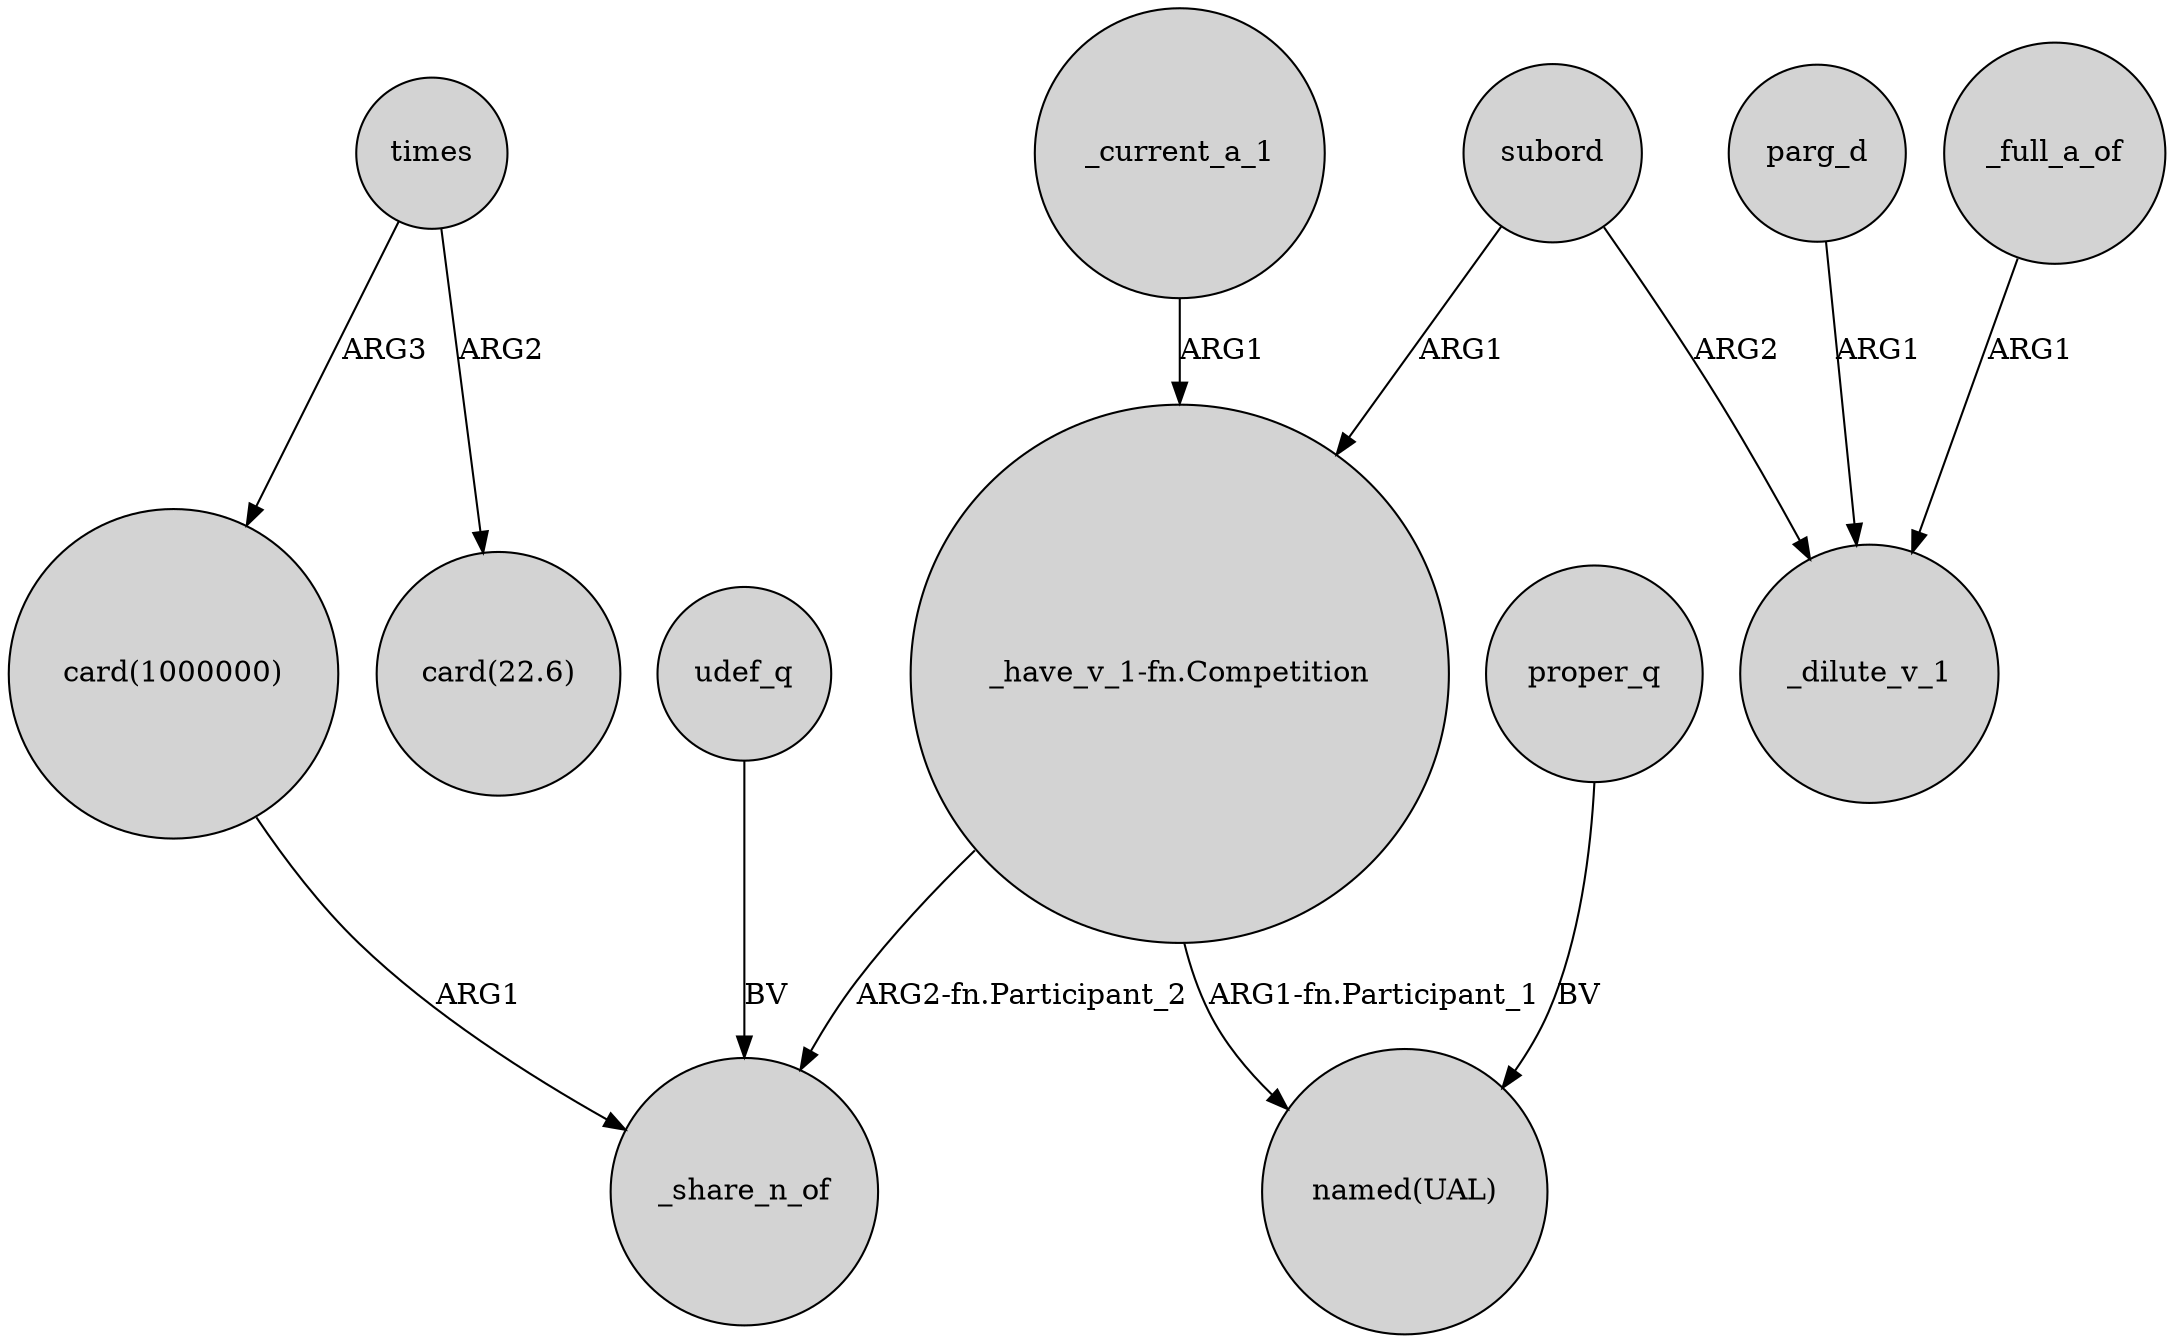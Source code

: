 digraph {
	node [shape=circle style=filled]
	times -> "card(1000000)" [label=ARG3]
	parg_d -> _dilute_v_1 [label=ARG1]
	_full_a_of -> _dilute_v_1 [label=ARG1]
	_current_a_1 -> "_have_v_1-fn.Competition" [label=ARG1]
	subord -> _dilute_v_1 [label=ARG2]
	"_have_v_1-fn.Competition" -> "named(UAL)" [label="ARG1-fn.Participant_1"]
	udef_q -> _share_n_of [label=BV]
	subord -> "_have_v_1-fn.Competition" [label=ARG1]
	proper_q -> "named(UAL)" [label=BV]
	"card(1000000)" -> _share_n_of [label=ARG1]
	"_have_v_1-fn.Competition" -> _share_n_of [label="ARG2-fn.Participant_2"]
	times -> "card(22.6)" [label=ARG2]
}
